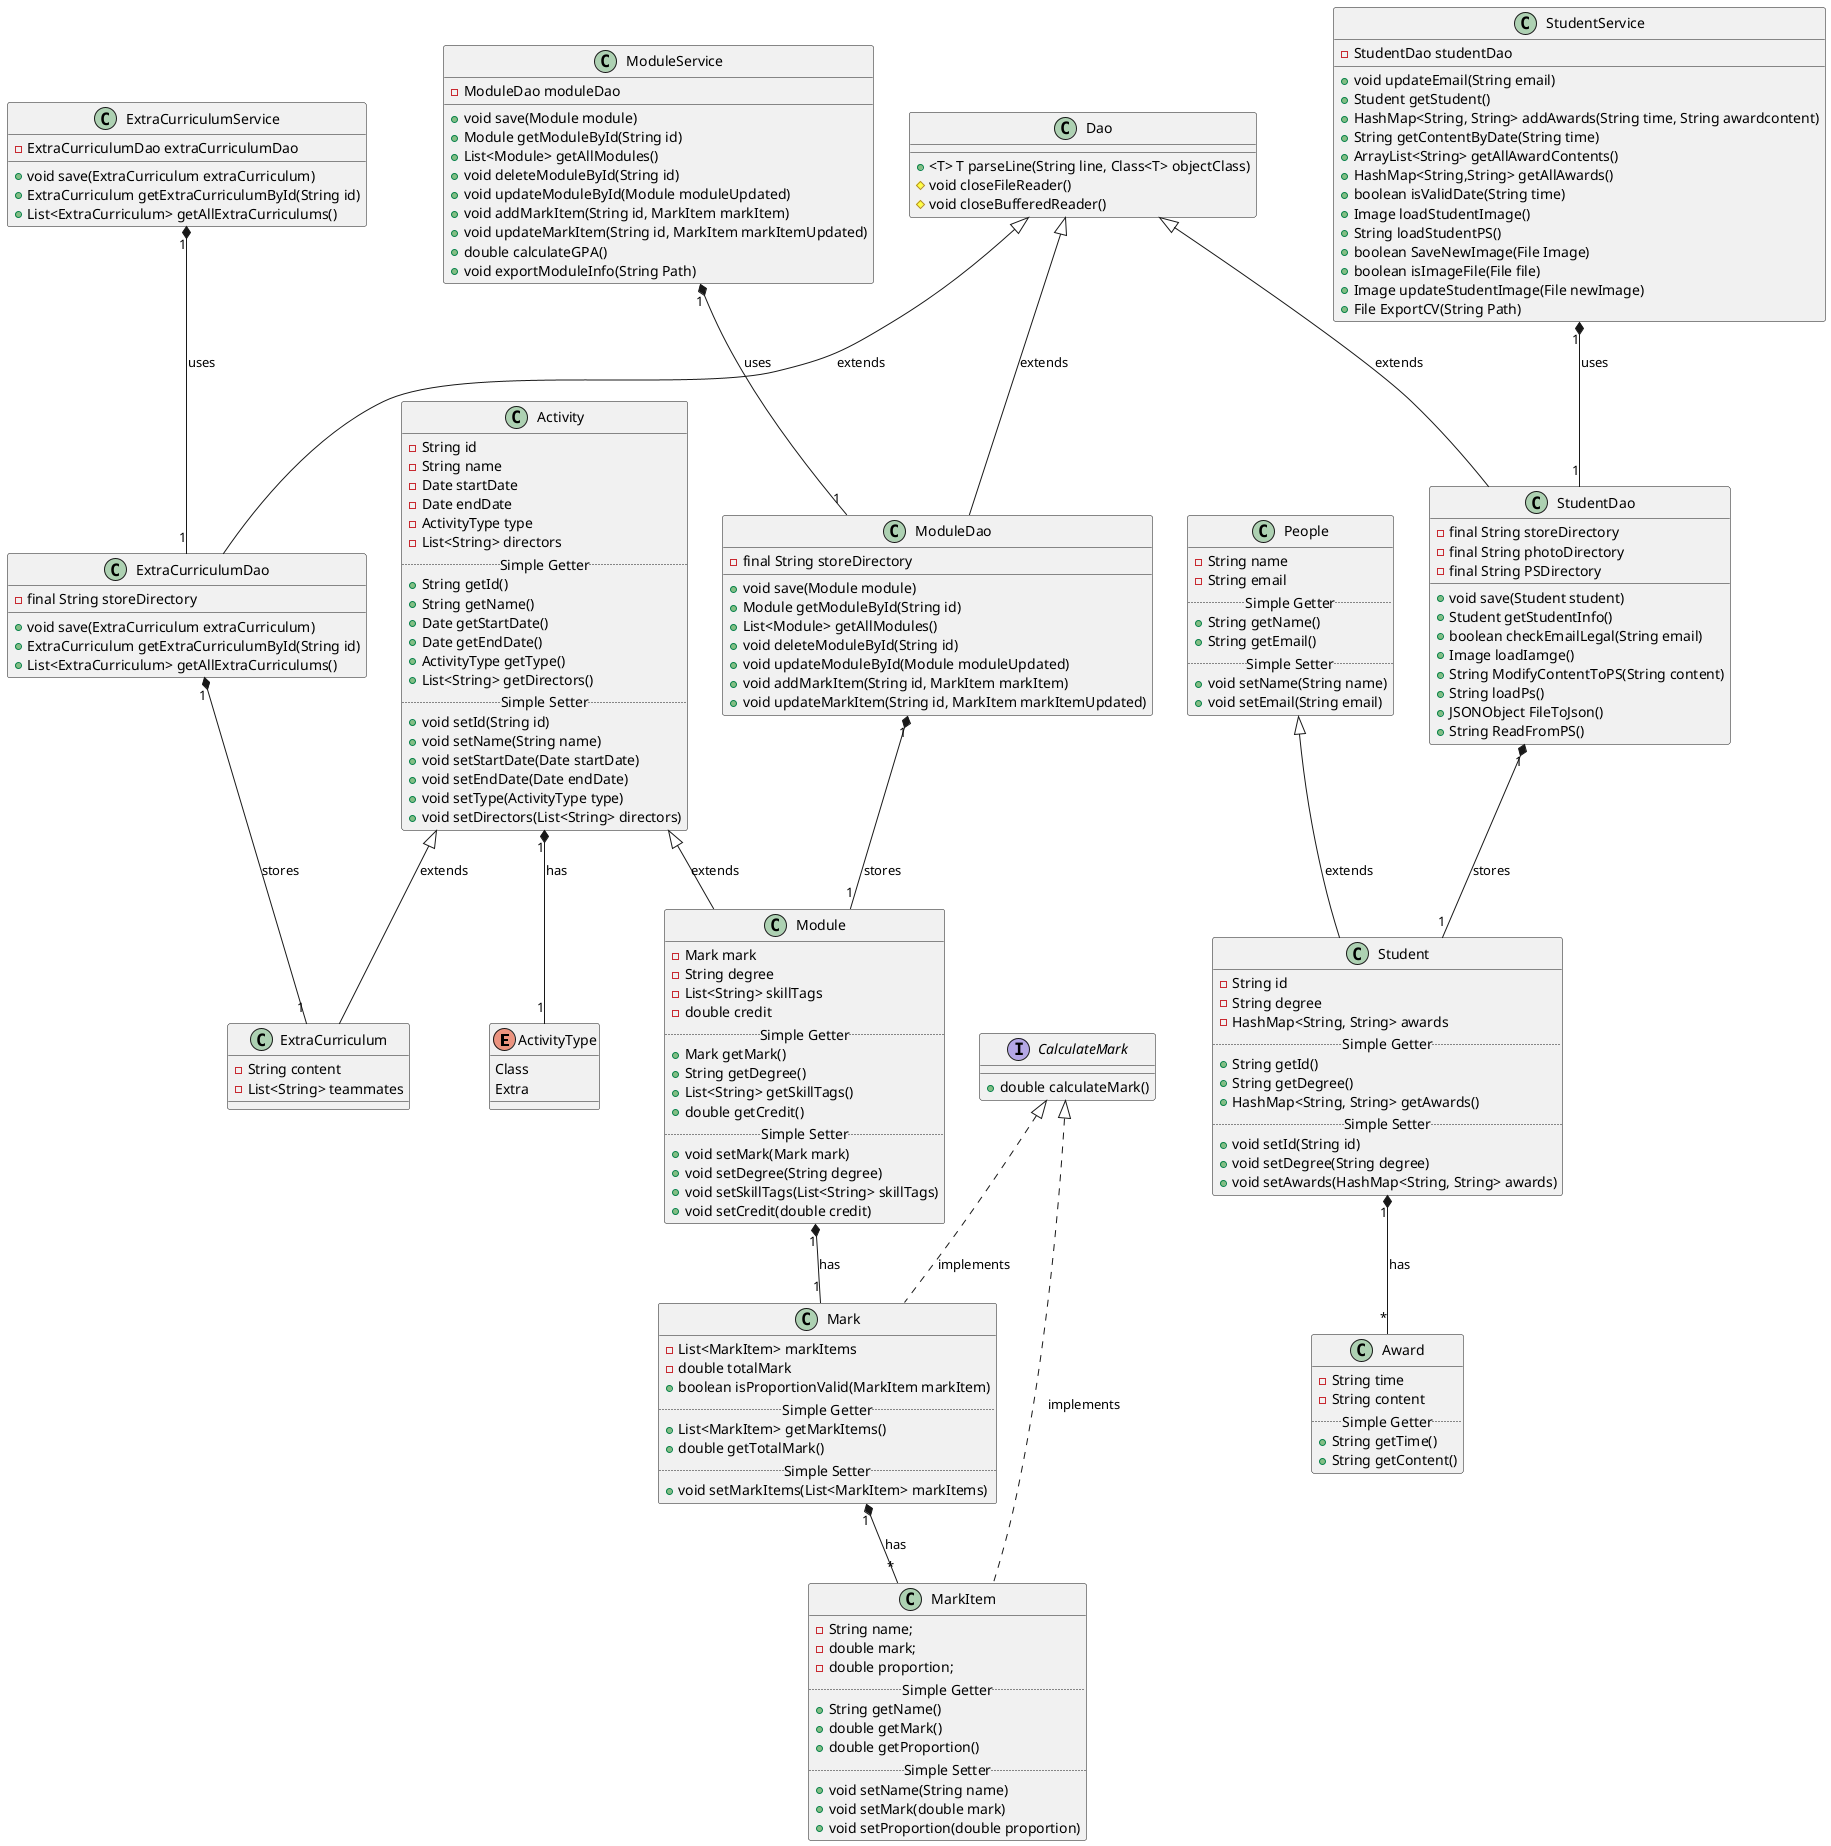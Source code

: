 @startuml
'https://plantuml.com/class-diagram


enum ActivityType{
    Class
    Extra
}

class Activity{
    -String id
    -String name
    -Date startDate
    -Date endDate
    -ActivityType type
    -List<String> directors
    .. Simple Getter ..
    +String getId()
    +String getName()
    +Date getStartDate()
    +Date getEndDate()
    +ActivityType getType()
    +List<String> getDirectors()
    ..Simple Setter..
    +void setId(String id)
    +void setName(String name)
    +void setStartDate(Date startDate)
    +void setEndDate(Date endDate)
    +void setType(ActivityType type)
    +void setDirectors(List<String> directors)
}

class Module{
    -Mark mark
    -String degree
    -List<String> skillTags
    -double credit
    .. Simple Getter ..
    +Mark getMark()
    +String getDegree()
    +List<String> getSkillTags()
    +double getCredit()
    ..Simple Setter..
    +void setMark(Mark mark)
    +void setDegree(String degree)
    +void setSkillTags(List<String> skillTags)
    +void setCredit(double credit)
}

interface CalculateMark{
    +double calculateMark()
}

class Mark{
    -List<MarkItem> markItems
    -double totalMark
    +boolean isProportionValid(MarkItem markItem)
    .. Simple Getter ..
    +List<MarkItem> getMarkItems()
    +double getTotalMark()
    ..Simple Setter..
    +void setMarkItems(List<MarkItem> markItems)
}

class MarkItem{
    -String name;
    -double mark;
    -double proportion;
    .. Simple Getter ..
    +String getName()
    +double getMark()
    +double getProportion()
    ..Simple Setter..
    +void setName(String name)
    +void setMark(double mark)
    +void setProportion(double proportion)
}

class ExtraCurriculum{
    -String content
    -List<String> teammates
}

Activity <|-- Module : extends
Activity <|-- ExtraCurriculum : extends
Activity "1" *-- "1" ActivityType : has

Module "1" *-- "1" Mark : has
Mark "1" *-- "*" MarkItem : has

CalculateMark <|.. Mark : implements
CalculateMark <|.. MarkItem : implements

class People{
    -String name
    -String email
    .. Simple Getter ..
    +String getName()
    +String getEmail()
    ..Simple Setter..
    +void setName(String name)
    +void setEmail(String email)
}

class Student{
    -String id
    -String degree
    -HashMap<String, String> awards
    .. Simple Getter ..
    +String getId()
    +String getDegree()
    +HashMap<String, String> getAwards()
    ..Simple Setter..
    +void setId(String id)
    +void setDegree(String degree)
    +void setAwards(HashMap<String, String> awards)
}

class Award{
    -String time
    -String content
    ..Simple Getter..
    +String getTime()
    +String getContent()
}

People <|-- Student : extends
Student "1" *-- "*" Award : has

class Dao{
    +<T> T parseLine(String line, Class<T> objectClass)
    #void closeFileReader()
    #void closeBufferedReader()
}

class ModuleDao{
    -final String storeDirectory
    +void save(Module module)
    +Module getModuleById(String id)
    +List<Module> getAllModules()
    +void deleteModuleById(String id)
    +void updateModuleById(Module moduleUpdated)
    +void addMarkItem(String id, MarkItem markItem)
    +void updateMarkItem(String id, MarkItem markItemUpdated)
}

class ExtraCurriculumDao{
    -final String storeDirectory
    +void save(ExtraCurriculum extraCurriculum)
    +ExtraCurriculum getExtraCurriculumById(String id)
    +List<ExtraCurriculum> getAllExtraCurriculums()
}

class StudentDao{
    -final String storeDirectory
    -final String photoDirectory
    -final String PSDirectory

    +void save(Student student)
    +Student getStudentInfo()
    +boolean checkEmailLegal(String email)
    +Image loadIamge()
    +String ModifyContentToPS(String content)
    +String loadPs()
    +JSONObject FileToJson()
    +String ReadFromPS()
}

Dao <|-- ModuleDao : extends
Dao <|-- ExtraCurriculumDao : extends
Dao <|-- StudentDao : extends

ModuleDao "1" *-- "1" Module : stores
ExtraCurriculumDao "1" *-- "1" ExtraCurriculum : stores
StudentDao "1" *-- "1" Student : stores

class ModuleService{
    -ModuleDao moduleDao
    +void save(Module module)
    +Module getModuleById(String id)
    +List<Module> getAllModules()
    +void deleteModuleById(String id)
    +void updateModuleById(Module moduleUpdated)
    +void addMarkItem(String id, MarkItem markItem)
    +void updateMarkItem(String id, MarkItem markItemUpdated)
    +double calculateGPA()
    +void exportModuleInfo(String Path)
}

class ExtraCurriculumService{
    -ExtraCurriculumDao extraCurriculumDao
    +void save(ExtraCurriculum extraCurriculum)
    +ExtraCurriculum getExtraCurriculumById(String id)
    +List<ExtraCurriculum> getAllExtraCurriculums()
}

class StudentService{
    -StudentDao studentDao
    +void updateEmail(String email)
    +Student getStudent()
    +HashMap<String, String> addAwards(String time, String awardcontent)
    +String getContentByDate(String time)
    +ArrayList<String> getAllAwardContents()
    +HashMap<String,String> getAllAwards()
    +boolean isValidDate(String time)
    +Image loadStudentImage()
    +String loadStudentPS()
    +boolean SaveNewImage(File Image)
    +boolean isImageFile(File file)
    +Image updateStudentImage(File newImage)
    +File ExportCV(String Path)
}

ModuleService "1" *-- "1" ModuleDao : uses
ExtraCurriculumService "1" *-- "1" ExtraCurriculumDao : uses
StudentService "1" *-- "1" StudentDao : uses


@enduml
